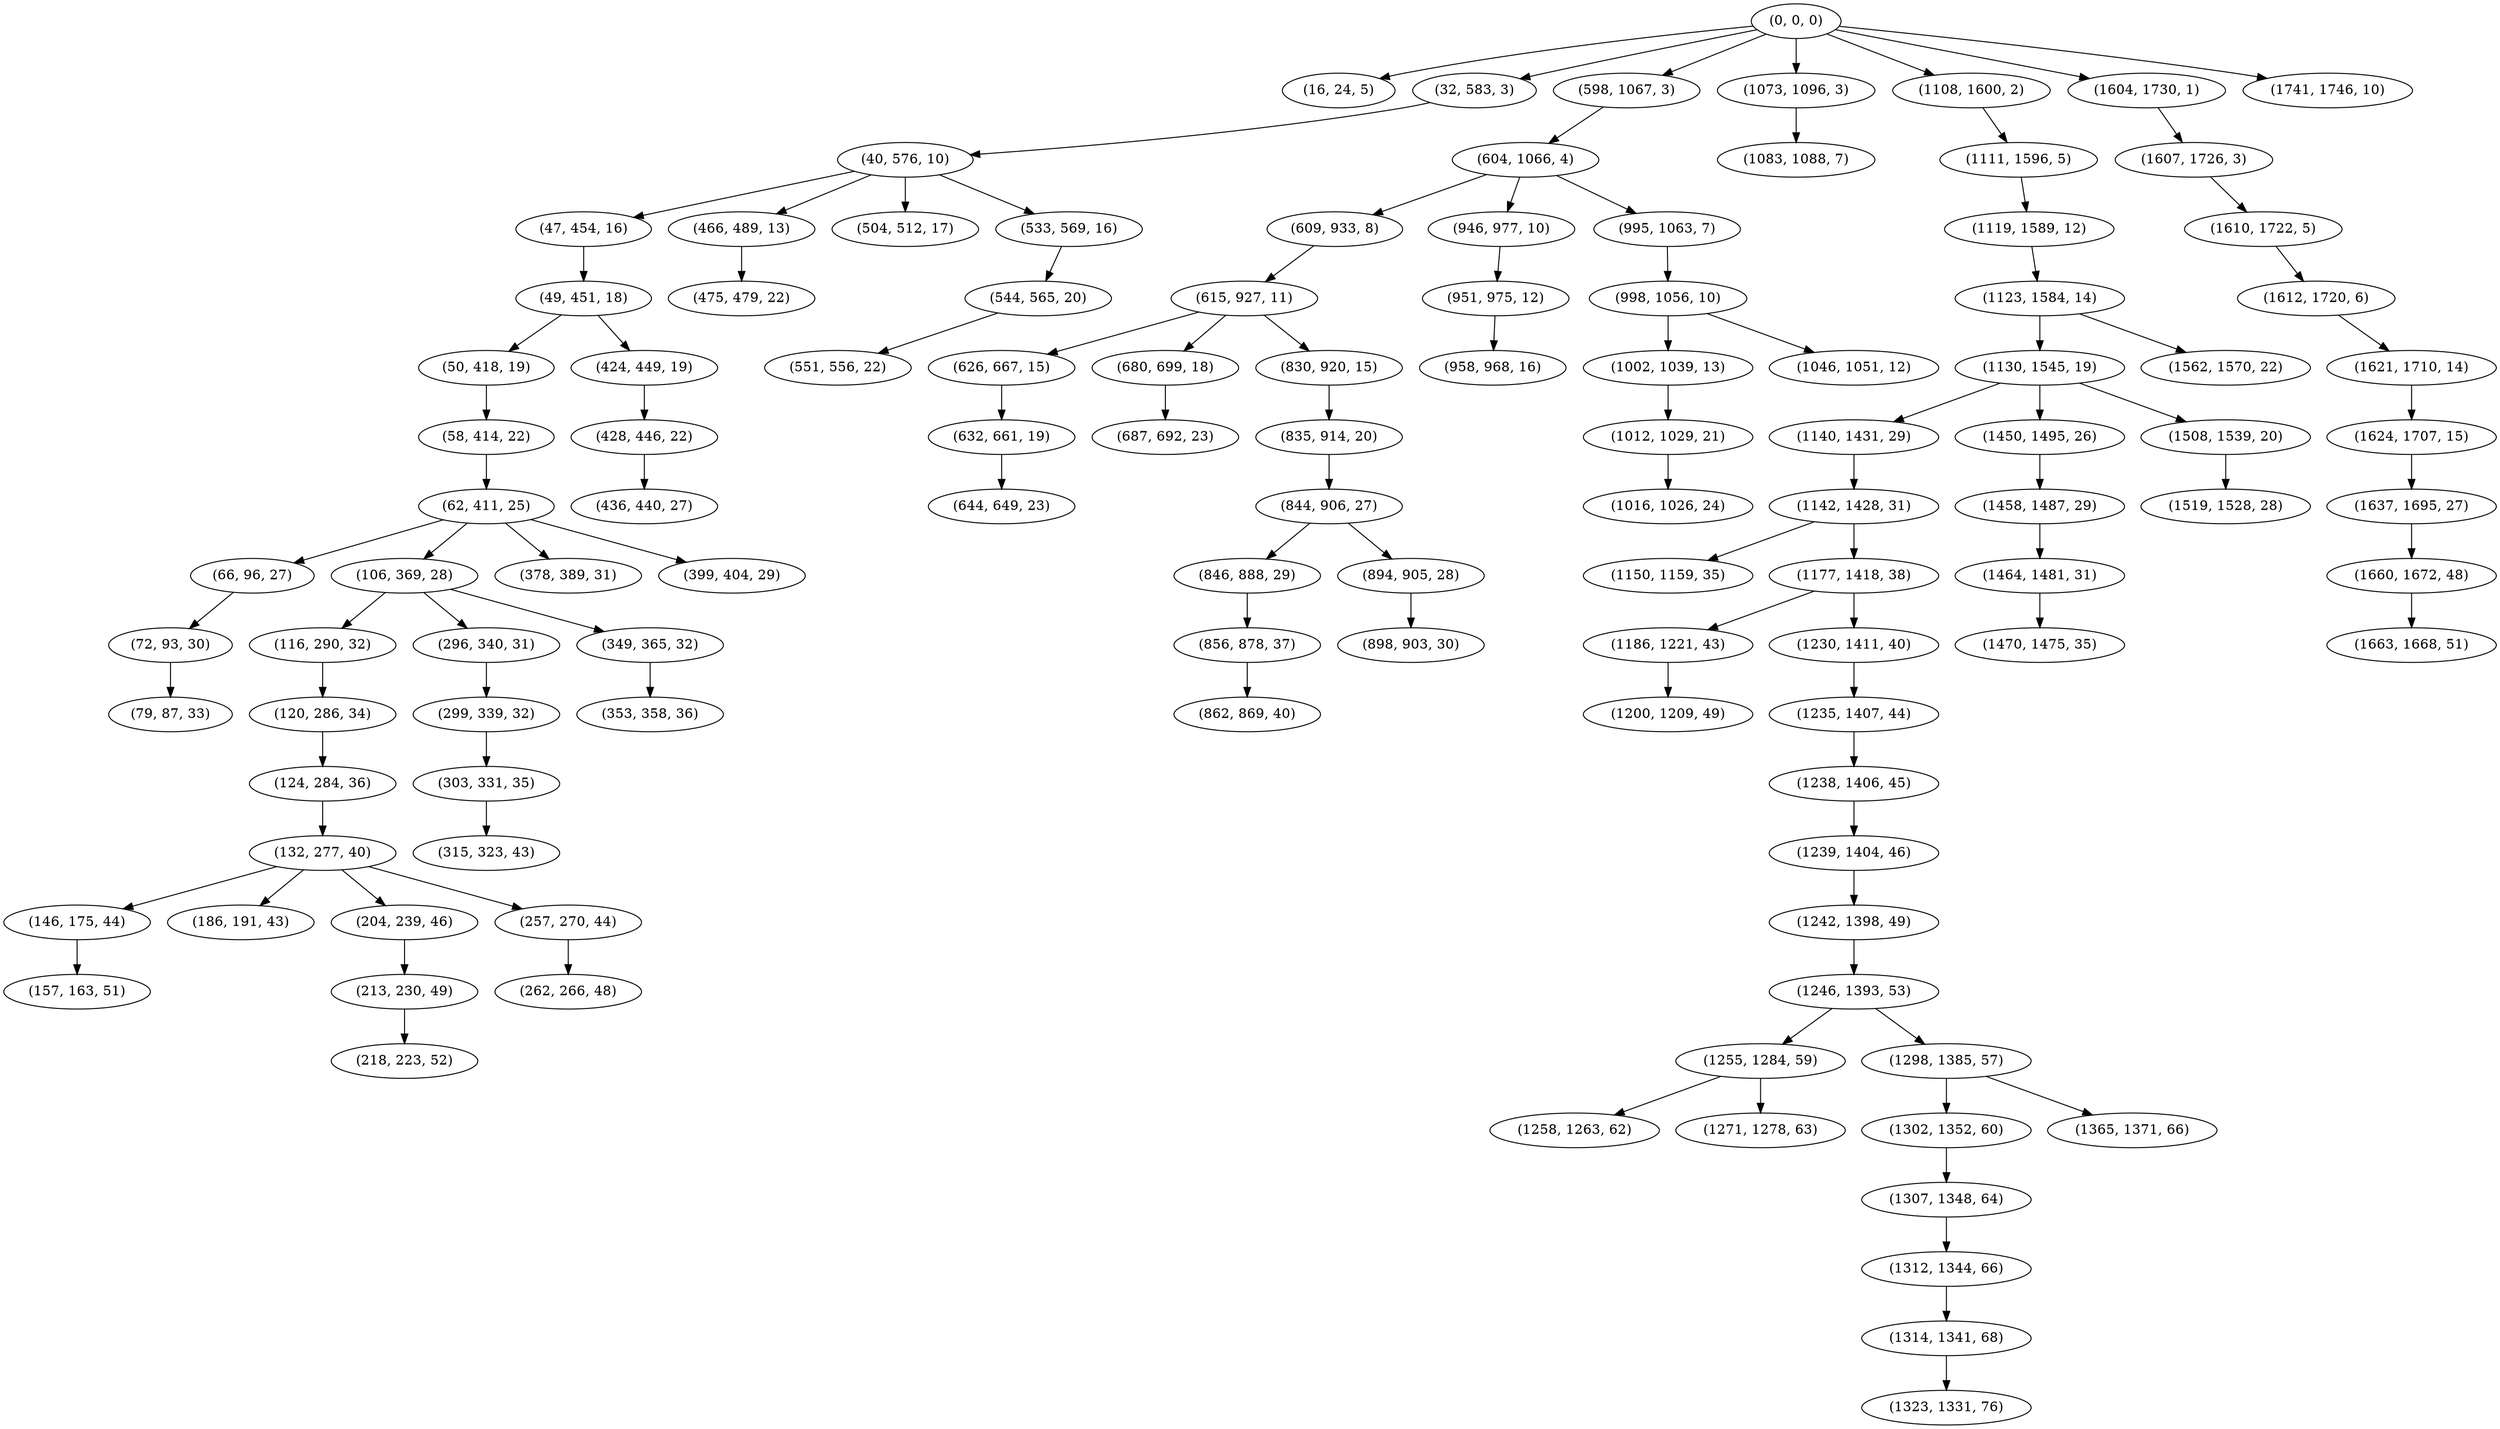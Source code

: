 digraph tree {
    "(0, 0, 0)";
    "(16, 24, 5)";
    "(32, 583, 3)";
    "(40, 576, 10)";
    "(47, 454, 16)";
    "(49, 451, 18)";
    "(50, 418, 19)";
    "(58, 414, 22)";
    "(62, 411, 25)";
    "(66, 96, 27)";
    "(72, 93, 30)";
    "(79, 87, 33)";
    "(106, 369, 28)";
    "(116, 290, 32)";
    "(120, 286, 34)";
    "(124, 284, 36)";
    "(132, 277, 40)";
    "(146, 175, 44)";
    "(157, 163, 51)";
    "(186, 191, 43)";
    "(204, 239, 46)";
    "(213, 230, 49)";
    "(218, 223, 52)";
    "(257, 270, 44)";
    "(262, 266, 48)";
    "(296, 340, 31)";
    "(299, 339, 32)";
    "(303, 331, 35)";
    "(315, 323, 43)";
    "(349, 365, 32)";
    "(353, 358, 36)";
    "(378, 389, 31)";
    "(399, 404, 29)";
    "(424, 449, 19)";
    "(428, 446, 22)";
    "(436, 440, 27)";
    "(466, 489, 13)";
    "(475, 479, 22)";
    "(504, 512, 17)";
    "(533, 569, 16)";
    "(544, 565, 20)";
    "(551, 556, 22)";
    "(598, 1067, 3)";
    "(604, 1066, 4)";
    "(609, 933, 8)";
    "(615, 927, 11)";
    "(626, 667, 15)";
    "(632, 661, 19)";
    "(644, 649, 23)";
    "(680, 699, 18)";
    "(687, 692, 23)";
    "(830, 920, 15)";
    "(835, 914, 20)";
    "(844, 906, 27)";
    "(846, 888, 29)";
    "(856, 878, 37)";
    "(862, 869, 40)";
    "(894, 905, 28)";
    "(898, 903, 30)";
    "(946, 977, 10)";
    "(951, 975, 12)";
    "(958, 968, 16)";
    "(995, 1063, 7)";
    "(998, 1056, 10)";
    "(1002, 1039, 13)";
    "(1012, 1029, 21)";
    "(1016, 1026, 24)";
    "(1046, 1051, 12)";
    "(1073, 1096, 3)";
    "(1083, 1088, 7)";
    "(1108, 1600, 2)";
    "(1111, 1596, 5)";
    "(1119, 1589, 12)";
    "(1123, 1584, 14)";
    "(1130, 1545, 19)";
    "(1140, 1431, 29)";
    "(1142, 1428, 31)";
    "(1150, 1159, 35)";
    "(1177, 1418, 38)";
    "(1186, 1221, 43)";
    "(1200, 1209, 49)";
    "(1230, 1411, 40)";
    "(1235, 1407, 44)";
    "(1238, 1406, 45)";
    "(1239, 1404, 46)";
    "(1242, 1398, 49)";
    "(1246, 1393, 53)";
    "(1255, 1284, 59)";
    "(1258, 1263, 62)";
    "(1271, 1278, 63)";
    "(1298, 1385, 57)";
    "(1302, 1352, 60)";
    "(1307, 1348, 64)";
    "(1312, 1344, 66)";
    "(1314, 1341, 68)";
    "(1323, 1331, 76)";
    "(1365, 1371, 66)";
    "(1450, 1495, 26)";
    "(1458, 1487, 29)";
    "(1464, 1481, 31)";
    "(1470, 1475, 35)";
    "(1508, 1539, 20)";
    "(1519, 1528, 28)";
    "(1562, 1570, 22)";
    "(1604, 1730, 1)";
    "(1607, 1726, 3)";
    "(1610, 1722, 5)";
    "(1612, 1720, 6)";
    "(1621, 1710, 14)";
    "(1624, 1707, 15)";
    "(1637, 1695, 27)";
    "(1660, 1672, 48)";
    "(1663, 1668, 51)";
    "(1741, 1746, 10)";
    "(0, 0, 0)" -> "(16, 24, 5)";
    "(0, 0, 0)" -> "(32, 583, 3)";
    "(0, 0, 0)" -> "(598, 1067, 3)";
    "(0, 0, 0)" -> "(1073, 1096, 3)";
    "(0, 0, 0)" -> "(1108, 1600, 2)";
    "(0, 0, 0)" -> "(1604, 1730, 1)";
    "(0, 0, 0)" -> "(1741, 1746, 10)";
    "(32, 583, 3)" -> "(40, 576, 10)";
    "(40, 576, 10)" -> "(47, 454, 16)";
    "(40, 576, 10)" -> "(466, 489, 13)";
    "(40, 576, 10)" -> "(504, 512, 17)";
    "(40, 576, 10)" -> "(533, 569, 16)";
    "(47, 454, 16)" -> "(49, 451, 18)";
    "(49, 451, 18)" -> "(50, 418, 19)";
    "(49, 451, 18)" -> "(424, 449, 19)";
    "(50, 418, 19)" -> "(58, 414, 22)";
    "(58, 414, 22)" -> "(62, 411, 25)";
    "(62, 411, 25)" -> "(66, 96, 27)";
    "(62, 411, 25)" -> "(106, 369, 28)";
    "(62, 411, 25)" -> "(378, 389, 31)";
    "(62, 411, 25)" -> "(399, 404, 29)";
    "(66, 96, 27)" -> "(72, 93, 30)";
    "(72, 93, 30)" -> "(79, 87, 33)";
    "(106, 369, 28)" -> "(116, 290, 32)";
    "(106, 369, 28)" -> "(296, 340, 31)";
    "(106, 369, 28)" -> "(349, 365, 32)";
    "(116, 290, 32)" -> "(120, 286, 34)";
    "(120, 286, 34)" -> "(124, 284, 36)";
    "(124, 284, 36)" -> "(132, 277, 40)";
    "(132, 277, 40)" -> "(146, 175, 44)";
    "(132, 277, 40)" -> "(186, 191, 43)";
    "(132, 277, 40)" -> "(204, 239, 46)";
    "(132, 277, 40)" -> "(257, 270, 44)";
    "(146, 175, 44)" -> "(157, 163, 51)";
    "(204, 239, 46)" -> "(213, 230, 49)";
    "(213, 230, 49)" -> "(218, 223, 52)";
    "(257, 270, 44)" -> "(262, 266, 48)";
    "(296, 340, 31)" -> "(299, 339, 32)";
    "(299, 339, 32)" -> "(303, 331, 35)";
    "(303, 331, 35)" -> "(315, 323, 43)";
    "(349, 365, 32)" -> "(353, 358, 36)";
    "(424, 449, 19)" -> "(428, 446, 22)";
    "(428, 446, 22)" -> "(436, 440, 27)";
    "(466, 489, 13)" -> "(475, 479, 22)";
    "(533, 569, 16)" -> "(544, 565, 20)";
    "(544, 565, 20)" -> "(551, 556, 22)";
    "(598, 1067, 3)" -> "(604, 1066, 4)";
    "(604, 1066, 4)" -> "(609, 933, 8)";
    "(604, 1066, 4)" -> "(946, 977, 10)";
    "(604, 1066, 4)" -> "(995, 1063, 7)";
    "(609, 933, 8)" -> "(615, 927, 11)";
    "(615, 927, 11)" -> "(626, 667, 15)";
    "(615, 927, 11)" -> "(680, 699, 18)";
    "(615, 927, 11)" -> "(830, 920, 15)";
    "(626, 667, 15)" -> "(632, 661, 19)";
    "(632, 661, 19)" -> "(644, 649, 23)";
    "(680, 699, 18)" -> "(687, 692, 23)";
    "(830, 920, 15)" -> "(835, 914, 20)";
    "(835, 914, 20)" -> "(844, 906, 27)";
    "(844, 906, 27)" -> "(846, 888, 29)";
    "(844, 906, 27)" -> "(894, 905, 28)";
    "(846, 888, 29)" -> "(856, 878, 37)";
    "(856, 878, 37)" -> "(862, 869, 40)";
    "(894, 905, 28)" -> "(898, 903, 30)";
    "(946, 977, 10)" -> "(951, 975, 12)";
    "(951, 975, 12)" -> "(958, 968, 16)";
    "(995, 1063, 7)" -> "(998, 1056, 10)";
    "(998, 1056, 10)" -> "(1002, 1039, 13)";
    "(998, 1056, 10)" -> "(1046, 1051, 12)";
    "(1002, 1039, 13)" -> "(1012, 1029, 21)";
    "(1012, 1029, 21)" -> "(1016, 1026, 24)";
    "(1073, 1096, 3)" -> "(1083, 1088, 7)";
    "(1108, 1600, 2)" -> "(1111, 1596, 5)";
    "(1111, 1596, 5)" -> "(1119, 1589, 12)";
    "(1119, 1589, 12)" -> "(1123, 1584, 14)";
    "(1123, 1584, 14)" -> "(1130, 1545, 19)";
    "(1123, 1584, 14)" -> "(1562, 1570, 22)";
    "(1130, 1545, 19)" -> "(1140, 1431, 29)";
    "(1130, 1545, 19)" -> "(1450, 1495, 26)";
    "(1130, 1545, 19)" -> "(1508, 1539, 20)";
    "(1140, 1431, 29)" -> "(1142, 1428, 31)";
    "(1142, 1428, 31)" -> "(1150, 1159, 35)";
    "(1142, 1428, 31)" -> "(1177, 1418, 38)";
    "(1177, 1418, 38)" -> "(1186, 1221, 43)";
    "(1177, 1418, 38)" -> "(1230, 1411, 40)";
    "(1186, 1221, 43)" -> "(1200, 1209, 49)";
    "(1230, 1411, 40)" -> "(1235, 1407, 44)";
    "(1235, 1407, 44)" -> "(1238, 1406, 45)";
    "(1238, 1406, 45)" -> "(1239, 1404, 46)";
    "(1239, 1404, 46)" -> "(1242, 1398, 49)";
    "(1242, 1398, 49)" -> "(1246, 1393, 53)";
    "(1246, 1393, 53)" -> "(1255, 1284, 59)";
    "(1246, 1393, 53)" -> "(1298, 1385, 57)";
    "(1255, 1284, 59)" -> "(1258, 1263, 62)";
    "(1255, 1284, 59)" -> "(1271, 1278, 63)";
    "(1298, 1385, 57)" -> "(1302, 1352, 60)";
    "(1298, 1385, 57)" -> "(1365, 1371, 66)";
    "(1302, 1352, 60)" -> "(1307, 1348, 64)";
    "(1307, 1348, 64)" -> "(1312, 1344, 66)";
    "(1312, 1344, 66)" -> "(1314, 1341, 68)";
    "(1314, 1341, 68)" -> "(1323, 1331, 76)";
    "(1450, 1495, 26)" -> "(1458, 1487, 29)";
    "(1458, 1487, 29)" -> "(1464, 1481, 31)";
    "(1464, 1481, 31)" -> "(1470, 1475, 35)";
    "(1508, 1539, 20)" -> "(1519, 1528, 28)";
    "(1604, 1730, 1)" -> "(1607, 1726, 3)";
    "(1607, 1726, 3)" -> "(1610, 1722, 5)";
    "(1610, 1722, 5)" -> "(1612, 1720, 6)";
    "(1612, 1720, 6)" -> "(1621, 1710, 14)";
    "(1621, 1710, 14)" -> "(1624, 1707, 15)";
    "(1624, 1707, 15)" -> "(1637, 1695, 27)";
    "(1637, 1695, 27)" -> "(1660, 1672, 48)";
    "(1660, 1672, 48)" -> "(1663, 1668, 51)";
}

